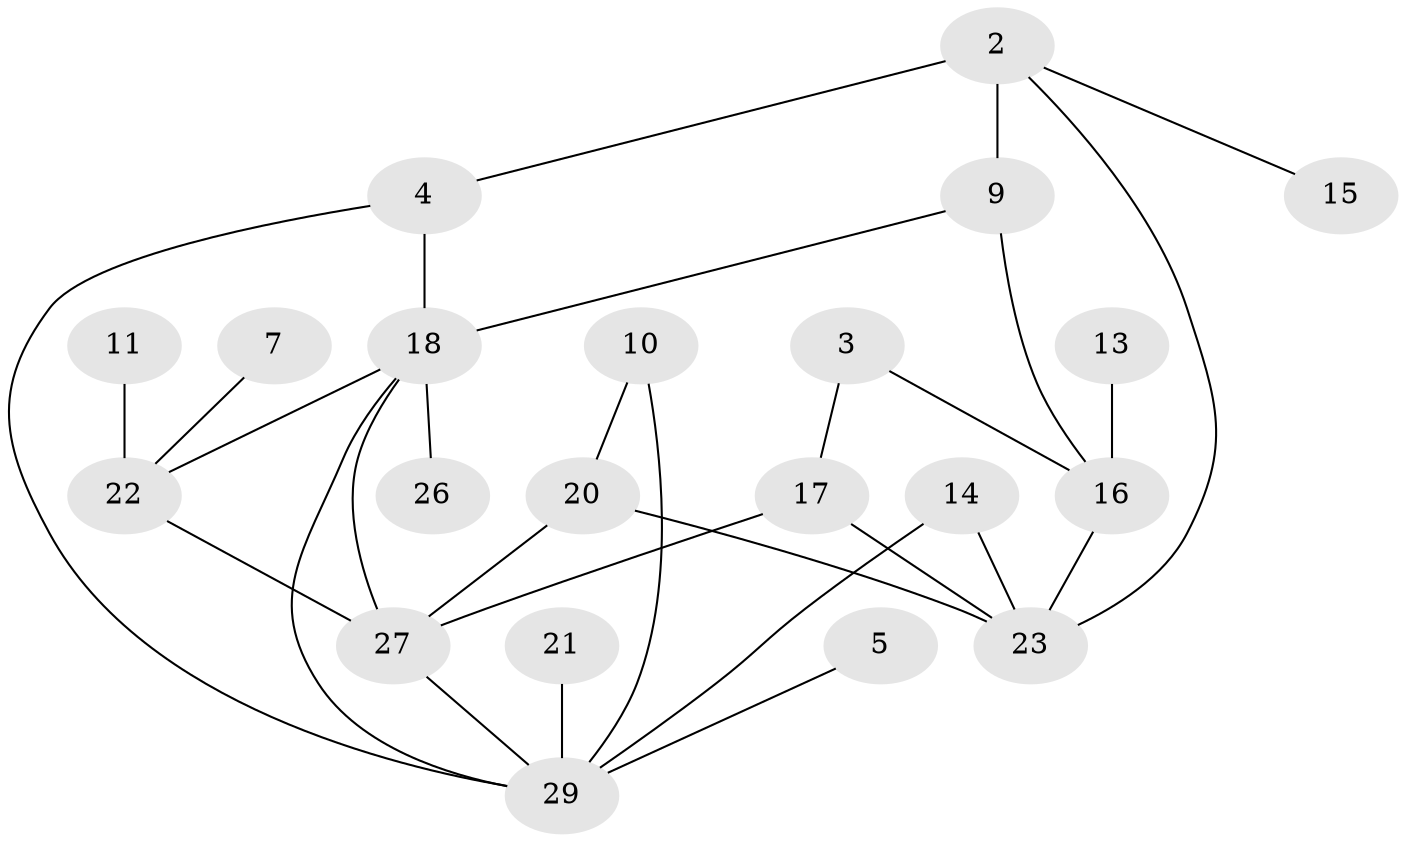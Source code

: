 // original degree distribution, {0: 0.13114754098360656, 1: 0.22950819672131148, 3: 0.26229508196721313, 4: 0.13114754098360656, 5: 0.06557377049180328, 2: 0.18032786885245902}
// Generated by graph-tools (version 1.1) at 2025/49/03/09/25 03:49:09]
// undirected, 21 vertices, 30 edges
graph export_dot {
graph [start="1"]
  node [color=gray90,style=filled];
  2;
  3;
  4;
  5;
  7;
  9;
  10;
  11;
  13;
  14;
  15;
  16;
  17;
  18;
  20;
  21;
  22;
  23;
  26;
  27;
  29;
  2 -- 4 [weight=1.0];
  2 -- 9 [weight=2.0];
  2 -- 15 [weight=1.0];
  2 -- 23 [weight=1.0];
  3 -- 16 [weight=1.0];
  3 -- 17 [weight=1.0];
  4 -- 18 [weight=1.0];
  4 -- 29 [weight=1.0];
  5 -- 29 [weight=1.0];
  7 -- 22 [weight=1.0];
  9 -- 16 [weight=1.0];
  9 -- 18 [weight=1.0];
  10 -- 20 [weight=1.0];
  10 -- 29 [weight=1.0];
  11 -- 22 [weight=2.0];
  13 -- 16 [weight=1.0];
  14 -- 23 [weight=1.0];
  14 -- 29 [weight=1.0];
  16 -- 23 [weight=1.0];
  17 -- 23 [weight=1.0];
  17 -- 27 [weight=1.0];
  18 -- 22 [weight=2.0];
  18 -- 26 [weight=1.0];
  18 -- 27 [weight=1.0];
  18 -- 29 [weight=1.0];
  20 -- 23 [weight=2.0];
  20 -- 27 [weight=1.0];
  21 -- 29 [weight=1.0];
  22 -- 27 [weight=2.0];
  27 -- 29 [weight=1.0];
}
